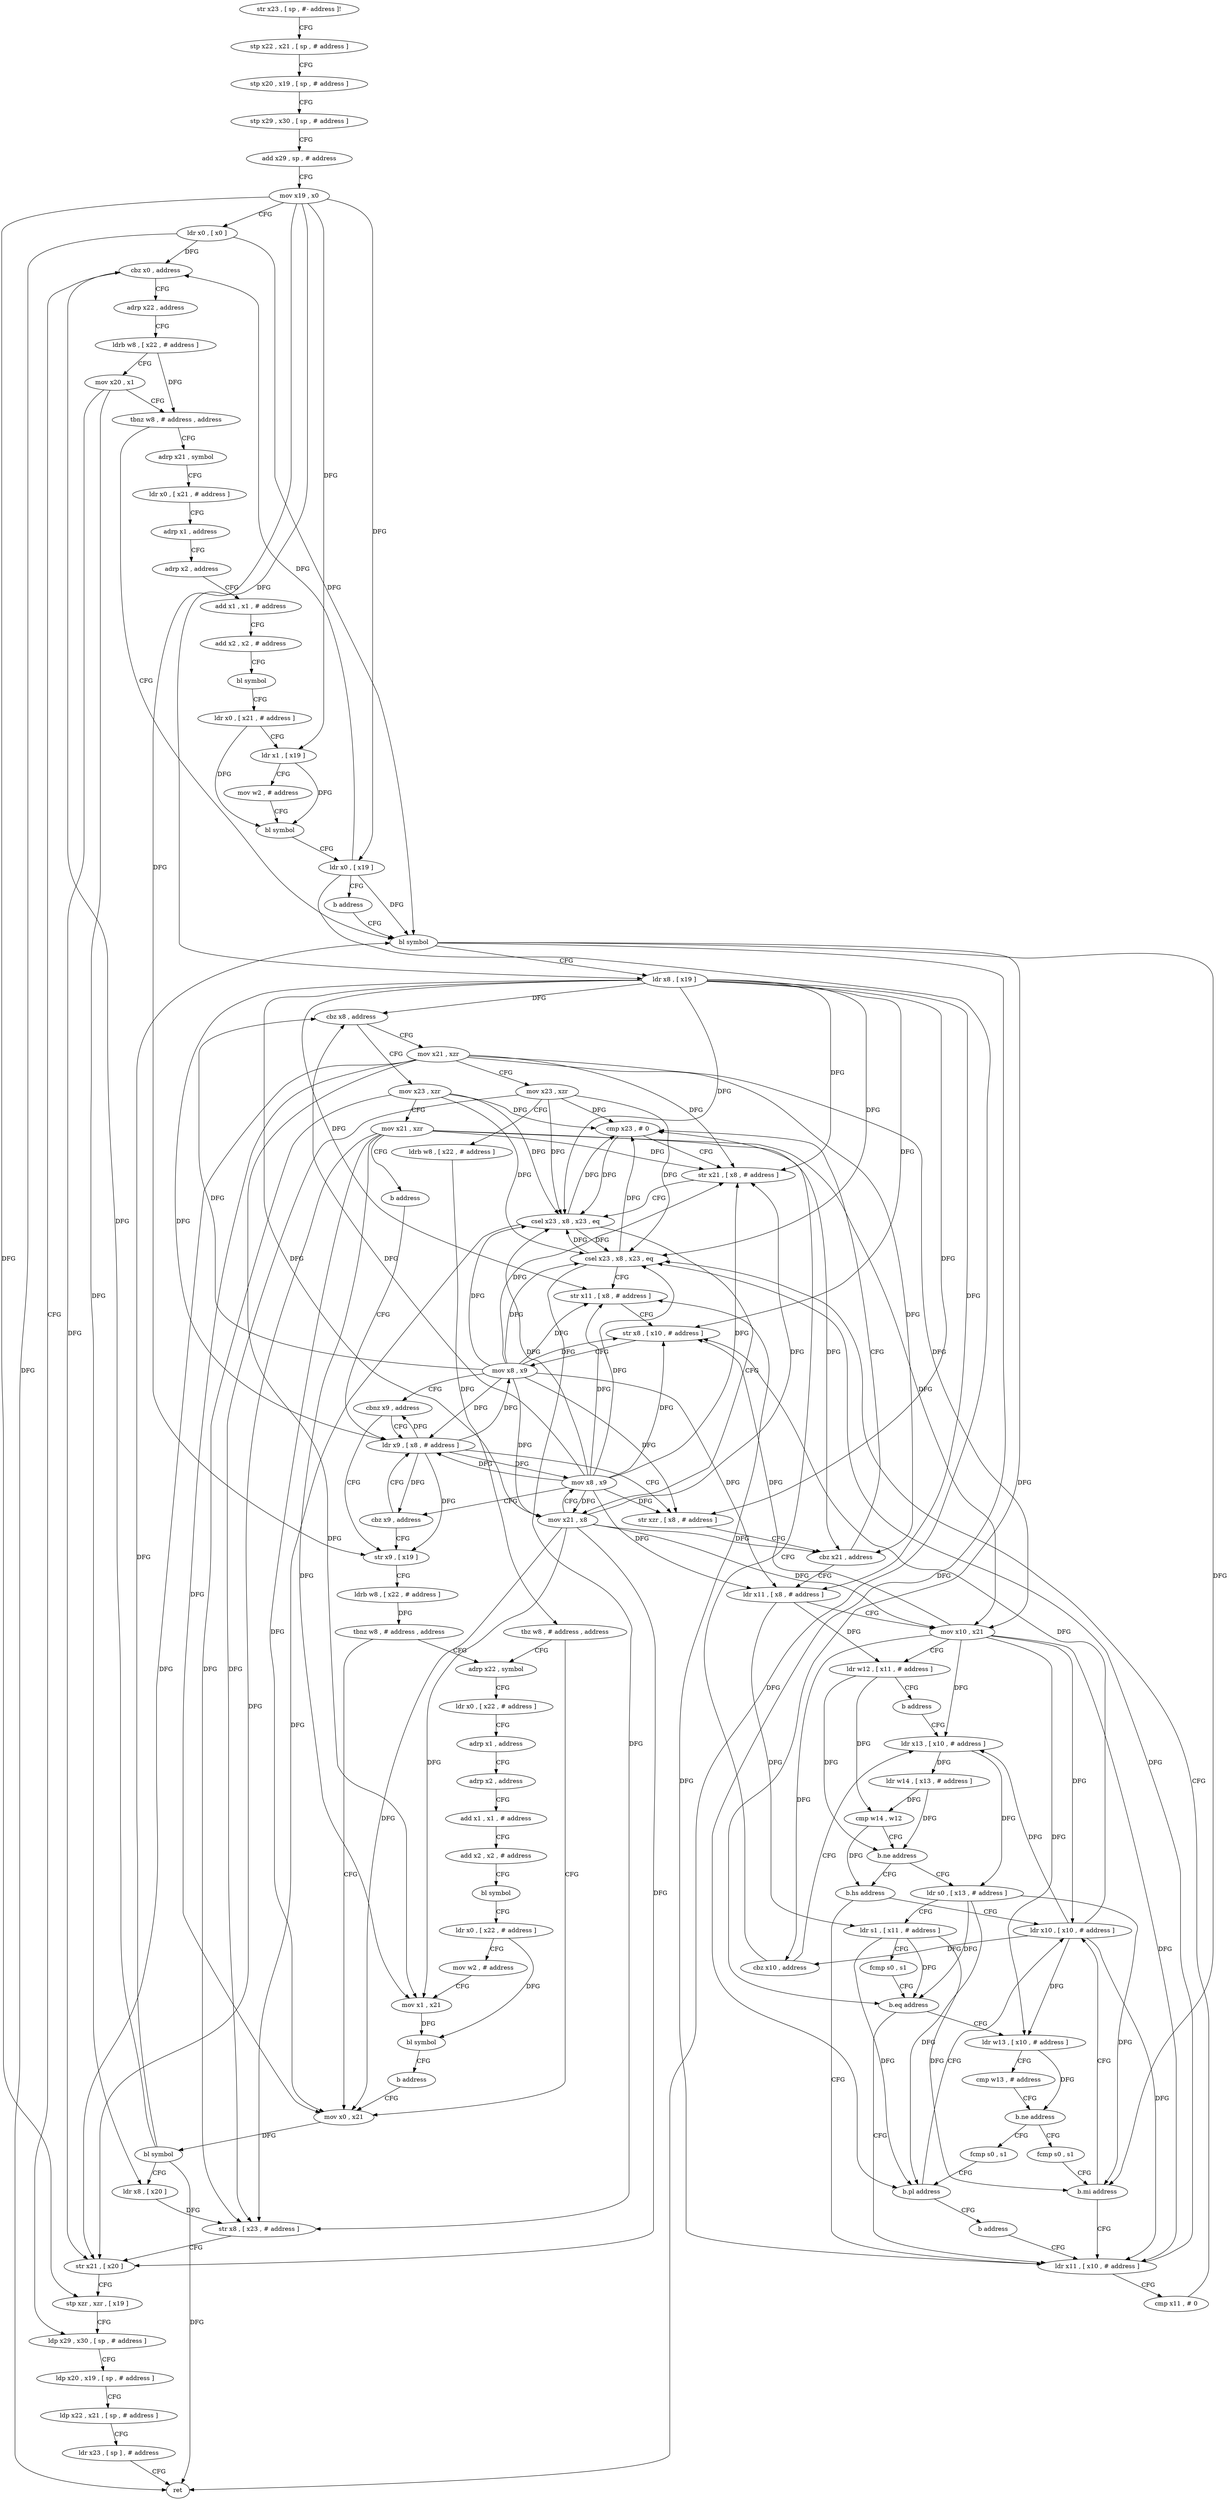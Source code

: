 digraph "func" {
"4228316" [label = "str x23 , [ sp , #- address ]!" ]
"4228320" [label = "stp x22 , x21 , [ sp , # address ]" ]
"4228324" [label = "stp x20 , x19 , [ sp , # address ]" ]
"4228328" [label = "stp x29 , x30 , [ sp , # address ]" ]
"4228332" [label = "add x29 , sp , # address" ]
"4228336" [label = "mov x19 , x0" ]
"4228340" [label = "ldr x0 , [ x0 ]" ]
"4228344" [label = "cbz x0 , address" ]
"4228580" [label = "ldp x29 , x30 , [ sp , # address ]" ]
"4228348" [label = "adrp x22 , address" ]
"4228584" [label = "ldp x20 , x19 , [ sp , # address ]" ]
"4228588" [label = "ldp x22 , x21 , [ sp , # address ]" ]
"4228592" [label = "ldr x23 , [ sp ] , # address" ]
"4228596" [label = "ret" ]
"4228352" [label = "ldrb w8 , [ x22 , # address ]" ]
"4228356" [label = "mov x20 , x1" ]
"4228360" [label = "tbnz w8 , # address , address" ]
"4228664" [label = "adrp x21 , symbol" ]
"4228364" [label = "bl symbol" ]
"4228668" [label = "ldr x0 , [ x21 , # address ]" ]
"4228672" [label = "adrp x1 , address" ]
"4228676" [label = "adrp x2 , address" ]
"4228680" [label = "add x1 , x1 , # address" ]
"4228684" [label = "add x2 , x2 , # address" ]
"4228688" [label = "bl symbol" ]
"4228692" [label = "ldr x0 , [ x21 , # address ]" ]
"4228696" [label = "ldr x1 , [ x19 ]" ]
"4228700" [label = "mov w2 , # address" ]
"4228704" [label = "bl symbol" ]
"4228708" [label = "ldr x0 , [ x19 ]" ]
"4228712" [label = "b address" ]
"4228368" [label = "ldr x8 , [ x19 ]" ]
"4228372" [label = "cbz x8 , address" ]
"4228600" [label = "mov x21 , xzr" ]
"4228376" [label = "mov x23 , xzr" ]
"4228604" [label = "mov x23 , xzr" ]
"4228608" [label = "ldrb w8 , [ x22 , # address ]" ]
"4228612" [label = "tbz w8 , # address , address" ]
"4228556" [label = "mov x0 , x21" ]
"4228616" [label = "adrp x22 , symbol" ]
"4228380" [label = "mov x21 , xzr" ]
"4228384" [label = "b address" ]
"4228412" [label = "ldr x9 , [ x8 , # address ]" ]
"4228560" [label = "bl symbol" ]
"4228564" [label = "ldr x8 , [ x20 ]" ]
"4228568" [label = "str x8 , [ x23 , # address ]" ]
"4228572" [label = "str x21 , [ x20 ]" ]
"4228576" [label = "stp xzr , xzr , [ x19 ]" ]
"4228620" [label = "ldr x0 , [ x22 , # address ]" ]
"4228624" [label = "adrp x1 , address" ]
"4228628" [label = "adrp x2 , address" ]
"4228632" [label = "add x1 , x1 , # address" ]
"4228636" [label = "add x2 , x2 , # address" ]
"4228640" [label = "bl symbol" ]
"4228644" [label = "ldr x0 , [ x22 , # address ]" ]
"4228648" [label = "mov w2 , # address" ]
"4228652" [label = "mov x1 , x21" ]
"4228656" [label = "bl symbol" ]
"4228660" [label = "b address" ]
"4228416" [label = "str xzr , [ x8 , # address ]" ]
"4228420" [label = "cbz x21 , address" ]
"4228388" [label = "cmp x23 , # 0" ]
"4228424" [label = "ldr x11 , [ x8 , # address ]" ]
"4228392" [label = "str x21 , [ x8 , # address ]" ]
"4228396" [label = "csel x23 , x8 , x23 , eq" ]
"4228400" [label = "mov x21 , x8" ]
"4228404" [label = "mov x8 , x9" ]
"4228408" [label = "cbz x9 , address" ]
"4228544" [label = "str x9 , [ x19 ]" ]
"4228428" [label = "mov x10 , x21" ]
"4228432" [label = "ldr w12 , [ x11 , # address ]" ]
"4228436" [label = "b address" ]
"4228452" [label = "ldr x13 , [ x10 , # address ]" ]
"4228548" [label = "ldrb w8 , [ x22 , # address ]" ]
"4228552" [label = "tbnz w8 , # address , address" ]
"4228456" [label = "ldr w14 , [ x13 , # address ]" ]
"4228460" [label = "cmp w14 , w12" ]
"4228464" [label = "b.ne address" ]
"4228440" [label = "b.hs address" ]
"4228468" [label = "ldr s0 , [ x13 , # address ]" ]
"4228516" [label = "ldr x11 , [ x10 , # address ]" ]
"4228444" [label = "ldr x10 , [ x10 , # address ]" ]
"4228472" [label = "ldr s1 , [ x11 , # address ]" ]
"4228476" [label = "fcmp s0 , s1" ]
"4228480" [label = "b.eq address" ]
"4228484" [label = "ldr w13 , [ x10 , # address ]" ]
"4228520" [label = "cmp x11 , # 0" ]
"4228524" [label = "csel x23 , x8 , x23 , eq" ]
"4228528" [label = "str x11 , [ x8 , # address ]" ]
"4228532" [label = "str x8 , [ x10 , # address ]" ]
"4228536" [label = "mov x8 , x9" ]
"4228540" [label = "cbnz x9 , address" ]
"4228448" [label = "cbz x10 , address" ]
"4228488" [label = "cmp w13 , # address" ]
"4228492" [label = "b.ne address" ]
"4228508" [label = "fcmp s0 , s1" ]
"4228496" [label = "fcmp s0 , s1" ]
"4228512" [label = "b.mi address" ]
"4228500" [label = "b.pl address" ]
"4228504" [label = "b address" ]
"4228316" -> "4228320" [ label = "CFG" ]
"4228320" -> "4228324" [ label = "CFG" ]
"4228324" -> "4228328" [ label = "CFG" ]
"4228328" -> "4228332" [ label = "CFG" ]
"4228332" -> "4228336" [ label = "CFG" ]
"4228336" -> "4228340" [ label = "CFG" ]
"4228336" -> "4228696" [ label = "DFG" ]
"4228336" -> "4228708" [ label = "DFG" ]
"4228336" -> "4228368" [ label = "DFG" ]
"4228336" -> "4228576" [ label = "DFG" ]
"4228336" -> "4228544" [ label = "DFG" ]
"4228340" -> "4228344" [ label = "DFG" ]
"4228340" -> "4228596" [ label = "DFG" ]
"4228340" -> "4228364" [ label = "DFG" ]
"4228344" -> "4228580" [ label = "CFG" ]
"4228344" -> "4228348" [ label = "CFG" ]
"4228580" -> "4228584" [ label = "CFG" ]
"4228348" -> "4228352" [ label = "CFG" ]
"4228584" -> "4228588" [ label = "CFG" ]
"4228588" -> "4228592" [ label = "CFG" ]
"4228592" -> "4228596" [ label = "CFG" ]
"4228352" -> "4228356" [ label = "CFG" ]
"4228352" -> "4228360" [ label = "DFG" ]
"4228356" -> "4228360" [ label = "CFG" ]
"4228356" -> "4228564" [ label = "DFG" ]
"4228356" -> "4228572" [ label = "DFG" ]
"4228360" -> "4228664" [ label = "CFG" ]
"4228360" -> "4228364" [ label = "CFG" ]
"4228664" -> "4228668" [ label = "CFG" ]
"4228364" -> "4228368" [ label = "CFG" ]
"4228364" -> "4228480" [ label = "DFG" ]
"4228364" -> "4228512" [ label = "DFG" ]
"4228364" -> "4228500" [ label = "DFG" ]
"4228668" -> "4228672" [ label = "CFG" ]
"4228672" -> "4228676" [ label = "CFG" ]
"4228676" -> "4228680" [ label = "CFG" ]
"4228680" -> "4228684" [ label = "CFG" ]
"4228684" -> "4228688" [ label = "CFG" ]
"4228688" -> "4228692" [ label = "CFG" ]
"4228692" -> "4228696" [ label = "CFG" ]
"4228692" -> "4228704" [ label = "DFG" ]
"4228696" -> "4228700" [ label = "CFG" ]
"4228696" -> "4228704" [ label = "DFG" ]
"4228700" -> "4228704" [ label = "CFG" ]
"4228704" -> "4228708" [ label = "CFG" ]
"4228708" -> "4228712" [ label = "CFG" ]
"4228708" -> "4228344" [ label = "DFG" ]
"4228708" -> "4228596" [ label = "DFG" ]
"4228708" -> "4228364" [ label = "DFG" ]
"4228712" -> "4228364" [ label = "CFG" ]
"4228368" -> "4228372" [ label = "DFG" ]
"4228368" -> "4228412" [ label = "DFG" ]
"4228368" -> "4228416" [ label = "DFG" ]
"4228368" -> "4228392" [ label = "DFG" ]
"4228368" -> "4228424" [ label = "DFG" ]
"4228368" -> "4228396" [ label = "DFG" ]
"4228368" -> "4228400" [ label = "DFG" ]
"4228368" -> "4228524" [ label = "DFG" ]
"4228368" -> "4228528" [ label = "DFG" ]
"4228368" -> "4228532" [ label = "DFG" ]
"4228372" -> "4228600" [ label = "CFG" ]
"4228372" -> "4228376" [ label = "CFG" ]
"4228600" -> "4228604" [ label = "CFG" ]
"4228600" -> "4228556" [ label = "DFG" ]
"4228600" -> "4228572" [ label = "DFG" ]
"4228600" -> "4228652" [ label = "DFG" ]
"4228600" -> "4228420" [ label = "DFG" ]
"4228600" -> "4228392" [ label = "DFG" ]
"4228600" -> "4228428" [ label = "DFG" ]
"4228376" -> "4228380" [ label = "CFG" ]
"4228376" -> "4228568" [ label = "DFG" ]
"4228376" -> "4228388" [ label = "DFG" ]
"4228376" -> "4228396" [ label = "DFG" ]
"4228376" -> "4228524" [ label = "DFG" ]
"4228604" -> "4228608" [ label = "CFG" ]
"4228604" -> "4228568" [ label = "DFG" ]
"4228604" -> "4228388" [ label = "DFG" ]
"4228604" -> "4228396" [ label = "DFG" ]
"4228604" -> "4228524" [ label = "DFG" ]
"4228608" -> "4228612" [ label = "DFG" ]
"4228612" -> "4228556" [ label = "CFG" ]
"4228612" -> "4228616" [ label = "CFG" ]
"4228556" -> "4228560" [ label = "DFG" ]
"4228616" -> "4228620" [ label = "CFG" ]
"4228380" -> "4228384" [ label = "CFG" ]
"4228380" -> "4228556" [ label = "DFG" ]
"4228380" -> "4228572" [ label = "DFG" ]
"4228380" -> "4228652" [ label = "DFG" ]
"4228380" -> "4228420" [ label = "DFG" ]
"4228380" -> "4228392" [ label = "DFG" ]
"4228380" -> "4228428" [ label = "DFG" ]
"4228384" -> "4228412" [ label = "CFG" ]
"4228412" -> "4228416" [ label = "CFG" ]
"4228412" -> "4228404" [ label = "DFG" ]
"4228412" -> "4228408" [ label = "DFG" ]
"4228412" -> "4228544" [ label = "DFG" ]
"4228412" -> "4228536" [ label = "DFG" ]
"4228412" -> "4228540" [ label = "DFG" ]
"4228560" -> "4228564" [ label = "CFG" ]
"4228560" -> "4228344" [ label = "DFG" ]
"4228560" -> "4228364" [ label = "DFG" ]
"4228560" -> "4228596" [ label = "DFG" ]
"4228564" -> "4228568" [ label = "DFG" ]
"4228568" -> "4228572" [ label = "CFG" ]
"4228572" -> "4228576" [ label = "CFG" ]
"4228576" -> "4228580" [ label = "CFG" ]
"4228620" -> "4228624" [ label = "CFG" ]
"4228624" -> "4228628" [ label = "CFG" ]
"4228628" -> "4228632" [ label = "CFG" ]
"4228632" -> "4228636" [ label = "CFG" ]
"4228636" -> "4228640" [ label = "CFG" ]
"4228640" -> "4228644" [ label = "CFG" ]
"4228644" -> "4228648" [ label = "CFG" ]
"4228644" -> "4228656" [ label = "DFG" ]
"4228648" -> "4228652" [ label = "CFG" ]
"4228652" -> "4228656" [ label = "DFG" ]
"4228656" -> "4228660" [ label = "CFG" ]
"4228660" -> "4228556" [ label = "CFG" ]
"4228416" -> "4228420" [ label = "CFG" ]
"4228420" -> "4228388" [ label = "CFG" ]
"4228420" -> "4228424" [ label = "CFG" ]
"4228388" -> "4228392" [ label = "CFG" ]
"4228388" -> "4228396" [ label = "DFG" ]
"4228424" -> "4228428" [ label = "CFG" ]
"4228424" -> "4228432" [ label = "DFG" ]
"4228424" -> "4228472" [ label = "DFG" ]
"4228392" -> "4228396" [ label = "CFG" ]
"4228396" -> "4228400" [ label = "CFG" ]
"4228396" -> "4228388" [ label = "DFG" ]
"4228396" -> "4228568" [ label = "DFG" ]
"4228396" -> "4228524" [ label = "DFG" ]
"4228400" -> "4228404" [ label = "CFG" ]
"4228400" -> "4228556" [ label = "DFG" ]
"4228400" -> "4228572" [ label = "DFG" ]
"4228400" -> "4228652" [ label = "DFG" ]
"4228400" -> "4228420" [ label = "DFG" ]
"4228400" -> "4228392" [ label = "DFG" ]
"4228400" -> "4228428" [ label = "DFG" ]
"4228404" -> "4228408" [ label = "CFG" ]
"4228404" -> "4228372" [ label = "DFG" ]
"4228404" -> "4228412" [ label = "DFG" ]
"4228404" -> "4228416" [ label = "DFG" ]
"4228404" -> "4228424" [ label = "DFG" ]
"4228404" -> "4228396" [ label = "DFG" ]
"4228404" -> "4228400" [ label = "DFG" ]
"4228404" -> "4228392" [ label = "DFG" ]
"4228404" -> "4228524" [ label = "DFG" ]
"4228404" -> "4228528" [ label = "DFG" ]
"4228404" -> "4228532" [ label = "DFG" ]
"4228408" -> "4228544" [ label = "CFG" ]
"4228408" -> "4228412" [ label = "CFG" ]
"4228544" -> "4228548" [ label = "CFG" ]
"4228428" -> "4228432" [ label = "CFG" ]
"4228428" -> "4228452" [ label = "DFG" ]
"4228428" -> "4228516" [ label = "DFG" ]
"4228428" -> "4228444" [ label = "DFG" ]
"4228428" -> "4228448" [ label = "DFG" ]
"4228428" -> "4228484" [ label = "DFG" ]
"4228428" -> "4228532" [ label = "DFG" ]
"4228432" -> "4228436" [ label = "CFG" ]
"4228432" -> "4228460" [ label = "DFG" ]
"4228432" -> "4228464" [ label = "DFG" ]
"4228436" -> "4228452" [ label = "CFG" ]
"4228452" -> "4228456" [ label = "DFG" ]
"4228452" -> "4228468" [ label = "DFG" ]
"4228548" -> "4228552" [ label = "DFG" ]
"4228552" -> "4228616" [ label = "CFG" ]
"4228552" -> "4228556" [ label = "CFG" ]
"4228456" -> "4228460" [ label = "DFG" ]
"4228456" -> "4228464" [ label = "DFG" ]
"4228460" -> "4228464" [ label = "CFG" ]
"4228460" -> "4228440" [ label = "DFG" ]
"4228464" -> "4228440" [ label = "CFG" ]
"4228464" -> "4228468" [ label = "CFG" ]
"4228440" -> "4228516" [ label = "CFG" ]
"4228440" -> "4228444" [ label = "CFG" ]
"4228468" -> "4228472" [ label = "CFG" ]
"4228468" -> "4228480" [ label = "DFG" ]
"4228468" -> "4228512" [ label = "DFG" ]
"4228468" -> "4228500" [ label = "DFG" ]
"4228516" -> "4228520" [ label = "CFG" ]
"4228516" -> "4228524" [ label = "DFG" ]
"4228516" -> "4228528" [ label = "DFG" ]
"4228444" -> "4228448" [ label = "DFG" ]
"4228444" -> "4228452" [ label = "DFG" ]
"4228444" -> "4228516" [ label = "DFG" ]
"4228444" -> "4228484" [ label = "DFG" ]
"4228444" -> "4228532" [ label = "DFG" ]
"4228472" -> "4228476" [ label = "CFG" ]
"4228472" -> "4228480" [ label = "DFG" ]
"4228472" -> "4228512" [ label = "DFG" ]
"4228472" -> "4228500" [ label = "DFG" ]
"4228476" -> "4228480" [ label = "CFG" ]
"4228480" -> "4228516" [ label = "CFG" ]
"4228480" -> "4228484" [ label = "CFG" ]
"4228484" -> "4228488" [ label = "CFG" ]
"4228484" -> "4228492" [ label = "DFG" ]
"4228520" -> "4228524" [ label = "CFG" ]
"4228524" -> "4228528" [ label = "CFG" ]
"4228524" -> "4228388" [ label = "DFG" ]
"4228524" -> "4228396" [ label = "DFG" ]
"4228524" -> "4228568" [ label = "DFG" ]
"4228528" -> "4228532" [ label = "CFG" ]
"4228532" -> "4228536" [ label = "CFG" ]
"4228536" -> "4228540" [ label = "CFG" ]
"4228536" -> "4228372" [ label = "DFG" ]
"4228536" -> "4228412" [ label = "DFG" ]
"4228536" -> "4228416" [ label = "DFG" ]
"4228536" -> "4228424" [ label = "DFG" ]
"4228536" -> "4228396" [ label = "DFG" ]
"4228536" -> "4228400" [ label = "DFG" ]
"4228536" -> "4228524" [ label = "DFG" ]
"4228536" -> "4228532" [ label = "DFG" ]
"4228536" -> "4228392" [ label = "DFG" ]
"4228536" -> "4228528" [ label = "DFG" ]
"4228540" -> "4228412" [ label = "CFG" ]
"4228540" -> "4228544" [ label = "CFG" ]
"4228448" -> "4228388" [ label = "CFG" ]
"4228448" -> "4228452" [ label = "CFG" ]
"4228488" -> "4228492" [ label = "CFG" ]
"4228492" -> "4228508" [ label = "CFG" ]
"4228492" -> "4228496" [ label = "CFG" ]
"4228508" -> "4228512" [ label = "CFG" ]
"4228496" -> "4228500" [ label = "CFG" ]
"4228512" -> "4228444" [ label = "CFG" ]
"4228512" -> "4228516" [ label = "CFG" ]
"4228500" -> "4228444" [ label = "CFG" ]
"4228500" -> "4228504" [ label = "CFG" ]
"4228504" -> "4228516" [ label = "CFG" ]
}
